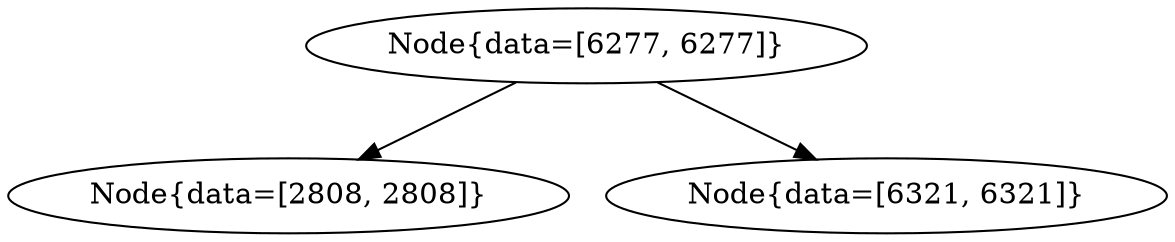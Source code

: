 digraph G{
1705052786 [label="Node{data=[6277, 6277]}"]
1705052786 -> 379275932
379275932 [label="Node{data=[2808, 2808]}"]
1705052786 -> 669723208
669723208 [label="Node{data=[6321, 6321]}"]
}